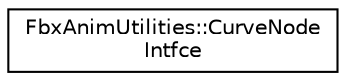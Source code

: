 digraph "クラス階層図"
{
  edge [fontname="Helvetica",fontsize="10",labelfontname="Helvetica",labelfontsize="10"];
  node [fontname="Helvetica",fontsize="10",shape=record];
  rankdir="LR";
  Node0 [label="FbxAnimUtilities::CurveNode\lIntfce",height=0.2,width=0.4,color="black", fillcolor="white", style="filled",URL="$class_fbx_anim_utilities_1_1_curve_node_intfce.html"];
}
